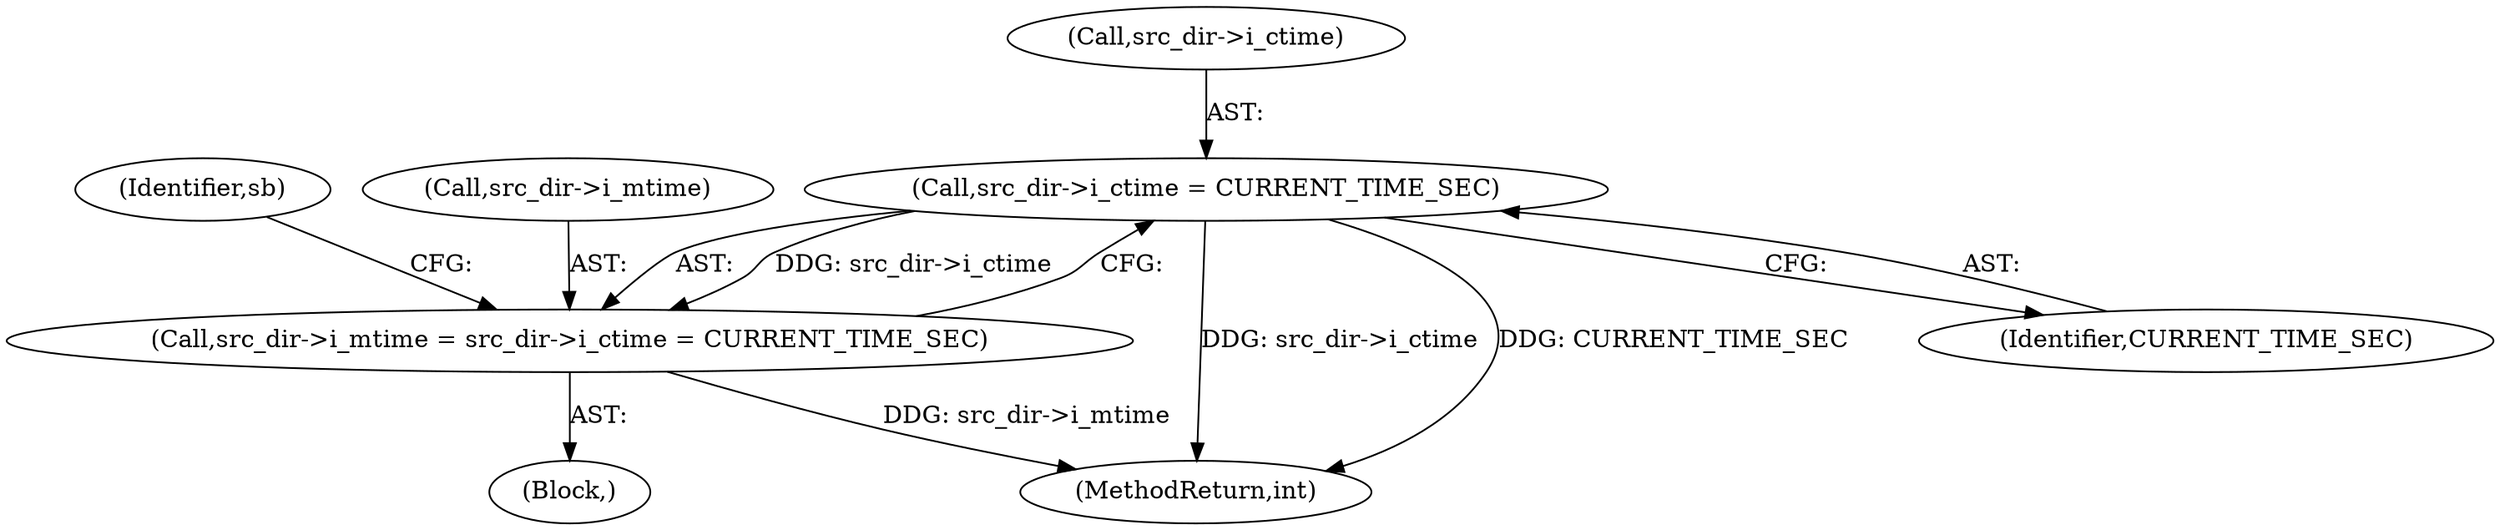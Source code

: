 digraph "0_linux_6f24f892871acc47b40dd594c63606a17c714f77@pointer" {
"1000291" [label="(Call,src_dir->i_ctime = CURRENT_TIME_SEC)"];
"1000287" [label="(Call,src_dir->i_mtime = src_dir->i_ctime = CURRENT_TIME_SEC)"];
"1000287" [label="(Call,src_dir->i_mtime = src_dir->i_ctime = CURRENT_TIME_SEC)"];
"1000297" [label="(Identifier,sb)"];
"1000288" [label="(Call,src_dir->i_mtime)"];
"1000389" [label="(MethodReturn,int)"];
"1000295" [label="(Identifier,CURRENT_TIME_SEC)"];
"1000291" [label="(Call,src_dir->i_ctime = CURRENT_TIME_SEC)"];
"1000111" [label="(Block,)"];
"1000292" [label="(Call,src_dir->i_ctime)"];
"1000291" -> "1000287"  [label="AST: "];
"1000291" -> "1000295"  [label="CFG: "];
"1000292" -> "1000291"  [label="AST: "];
"1000295" -> "1000291"  [label="AST: "];
"1000287" -> "1000291"  [label="CFG: "];
"1000291" -> "1000389"  [label="DDG: src_dir->i_ctime"];
"1000291" -> "1000389"  [label="DDG: CURRENT_TIME_SEC"];
"1000291" -> "1000287"  [label="DDG: src_dir->i_ctime"];
"1000287" -> "1000111"  [label="AST: "];
"1000288" -> "1000287"  [label="AST: "];
"1000297" -> "1000287"  [label="CFG: "];
"1000287" -> "1000389"  [label="DDG: src_dir->i_mtime"];
}
